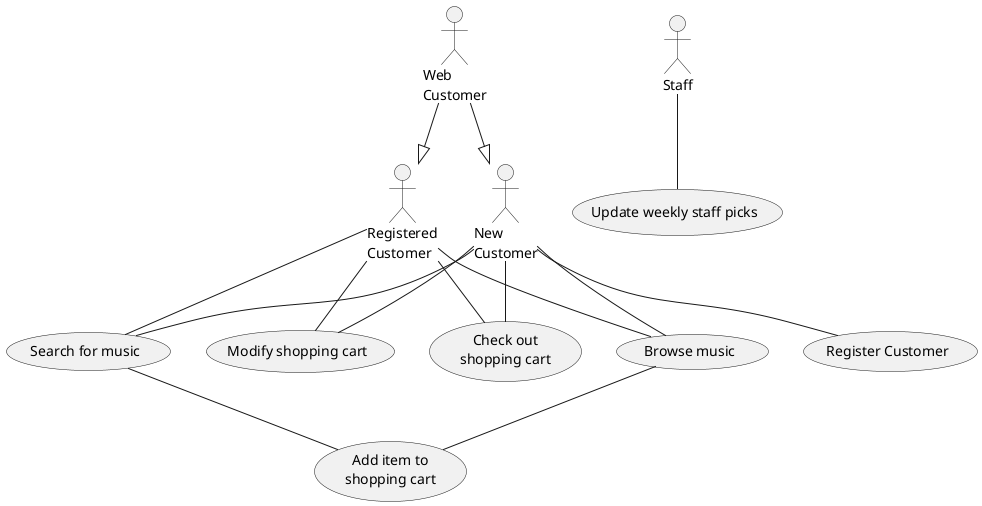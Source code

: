 @startuml onlineshopping
actor :Registered\nCustomer: as RegisteredCustomer
actor :New\nCustomer: as NewCustomer
actor :Web\nCustomer: as WebCustomer
actor :Staff: as Staff

usecase (Search for music) as SearchForMusic
usecase (Browse music) as BrowseMusic
usecase (Add item to\nshopping cart) as AddItem
usecase (Modify shopping cart) as ModifyCart
usecase (Check out\nshopping cart) as Checkout 
usecase (Register Customer) as RegisterCustomer 
usecase (Update weekly staff picks) as StaffPicks

NewCustomer -- RegisterCustomer
RegisteredCustomer -- BrowseMusic
NewCustomer -- BrowseMusic
RegisteredCustomer -- SearchForMusic
NewCustomer -- SearchForMusic
SearchForMusic -- AddItem
BrowseMusic -- AddItem
RegisteredCustomer -- ModifyCart 
NewCustomer -- ModifyCart
NewCustomer -- Checkout
RegisteredCustomer -- Checkout
WebCustomer --|> RegisteredCustomer
WebCustomer --|> NewCustomer
Staff -- StaffPicks

@enduml